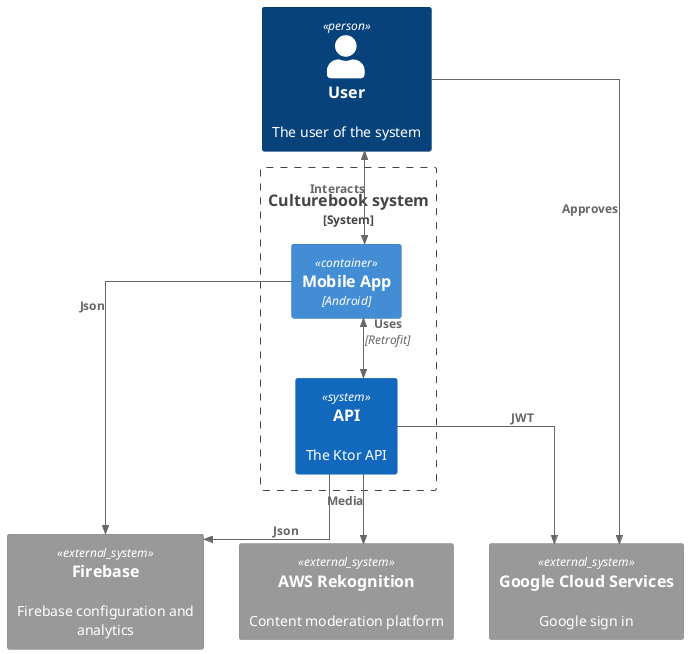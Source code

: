 @startuml
!include <C4/C4_Container>
skinparam linetype ortho

Person(user, "User", "The user of the system")

System_Boundary(local, "Culturebook system") {
    ' Client
    Container(client, "Mobile App", "Android")

    ' Backend
    System(api, "API", "The Ktor API")
}

' External systems
System_Ext(google, "Google Cloud Services", "Google sign in")
System_Ext(firebase, "Firebase", "Firebase configuration and analytics")
System_Ext(rekognition, "AWS Rekognition", "Content moderation platform")

' Layout

Lay_U(client, user)
Lay_U(api, client)

' Api Relations
Rel(api, rekognition, "Media")
Rel(api, google, "JWT")
Rel(api,firebase, "Json")

' Client relations
Rel(client,firebase, "Json")
BiRel(client, api, "Uses", "Retrofit")

' User relations
BiRel(user, client, "Interacts")
Rel(user, google, "Approves")
@enduml
